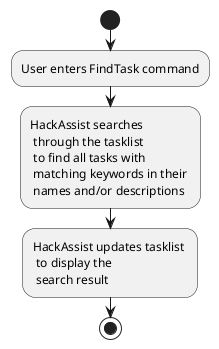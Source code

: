 @startuml
start
:User enters FindTask command;
:HackAssist searches \n through the tasklist \n to find all tasks with \n matching keywords in their \n names and/or descriptions;
:HackAssist updates tasklist \n to display the \n search result;

stop
@enduml
